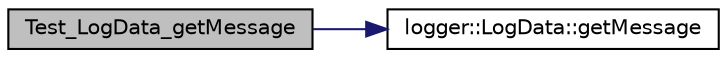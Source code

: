 digraph "Test_LogData_getMessage"
{
 // LATEX_PDF_SIZE
  edge [fontname="Helvetica",fontsize="10",labelfontname="Helvetica",labelfontsize="10"];
  node [fontname="Helvetica",fontsize="10",shape=record];
  rankdir="LR";
  Node1 [label="Test_LogData_getMessage",height=0.2,width=0.4,color="black", fillcolor="grey75", style="filled", fontcolor="black",tooltip=" "];
  Node1 -> Node2 [color="midnightblue",fontsize="10",style="solid"];
  Node2 [label="logger::LogData::getMessage",height=0.2,width=0.4,color="black", fillcolor="white", style="filled",URL="$classlogger_1_1_log_data.html#abcb7537548e59e4e8a554666062fc819",tooltip=" "];
}
